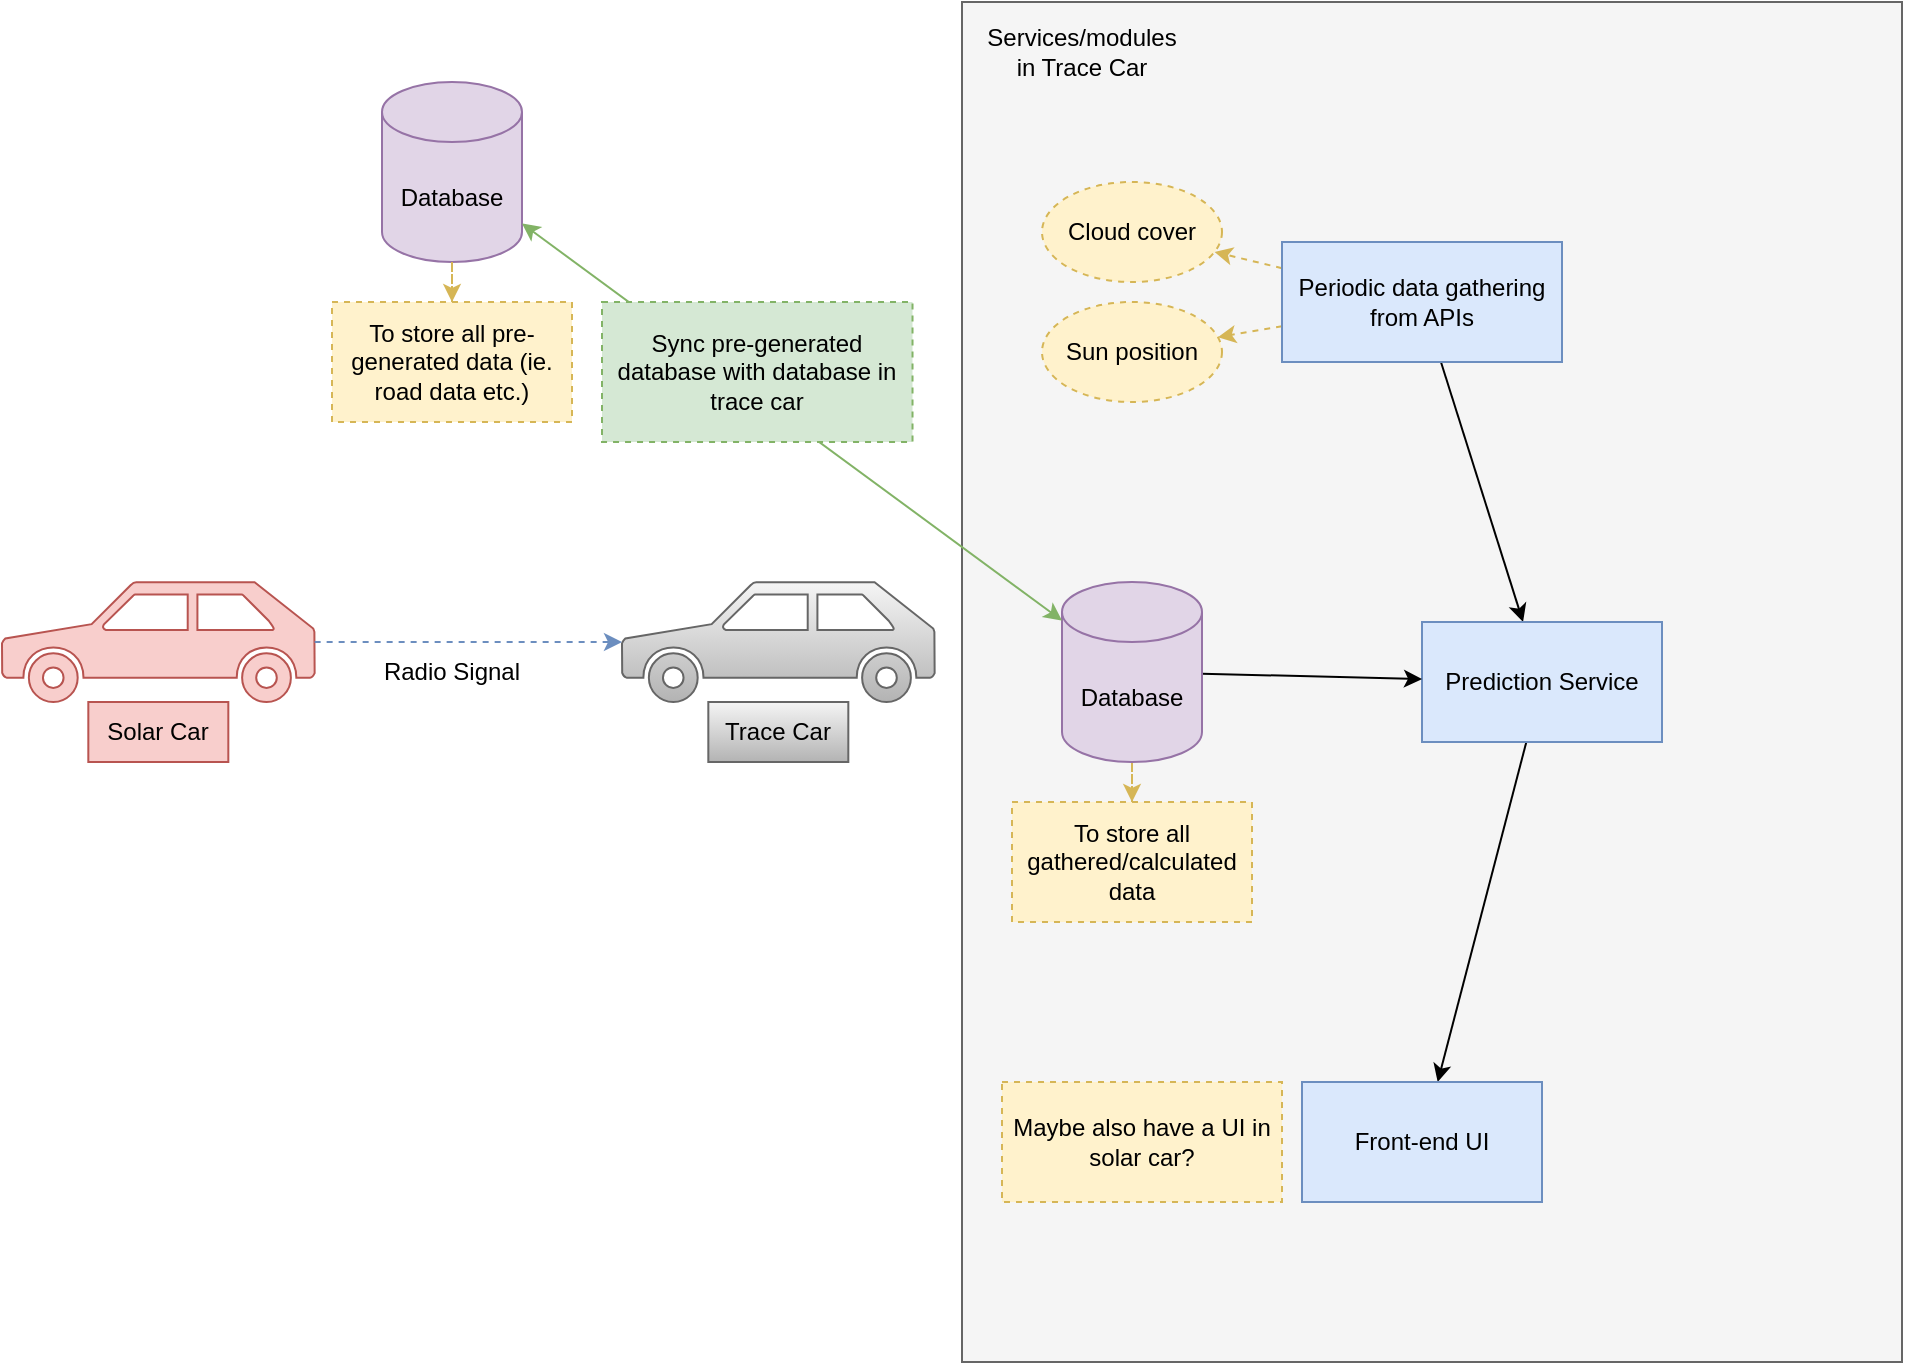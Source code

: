 <mxfile version="22.0.7" type="device">
  <diagram name="Page-1" id="FescH442izdNak3Ufxg8">
    <mxGraphModel dx="993" dy="538" grid="1" gridSize="10" guides="1" tooltips="1" connect="1" arrows="1" fold="1" page="1" pageScale="1" pageWidth="1000" pageHeight="700" math="0" shadow="0">
      <root>
        <mxCell id="0" />
        <mxCell id="1" parent="0" />
        <mxCell id="CgbwCL2m9wf1UKAfmp4F-8" value="" style="rounded=0;whiteSpace=wrap;html=1;fillColor=#f5f5f5;fontColor=#333333;strokeColor=#666666;" vertex="1" parent="1">
          <mxGeometry x="520" y="10" width="470" height="680" as="geometry" />
        </mxCell>
        <mxCell id="CgbwCL2m9wf1UKAfmp4F-2" value="" style="shape=mxgraph.signs.transportation.car_3;html=1;pointerEvents=1;fillColor=#f8cecc;strokeColor=#b85450;verticalLabelPosition=bottom;verticalAlign=top;align=center;" vertex="1" parent="1">
          <mxGeometry x="40" y="300" width="156.32" height="60" as="geometry" />
        </mxCell>
        <mxCell id="CgbwCL2m9wf1UKAfmp4F-3" value="" style="shape=mxgraph.signs.transportation.car_3;html=1;pointerEvents=1;fillColor=#f5f5f5;strokeColor=#666666;verticalLabelPosition=bottom;verticalAlign=top;align=center;gradientColor=#b3b3b3;" vertex="1" parent="1">
          <mxGeometry x="350" y="300" width="156.32" height="60" as="geometry" />
        </mxCell>
        <mxCell id="CgbwCL2m9wf1UKAfmp4F-4" value="" style="endArrow=classic;html=1;rounded=0;exitX=1;exitY=0.5;exitDx=0;exitDy=0;exitPerimeter=0;entryX=0;entryY=0.5;entryDx=0;entryDy=0;entryPerimeter=0;dashed=1;fillColor=#dae8fc;strokeColor=#6c8ebf;" edge="1" parent="1" source="CgbwCL2m9wf1UKAfmp4F-2" target="CgbwCL2m9wf1UKAfmp4F-3">
          <mxGeometry width="50" height="50" relative="1" as="geometry">
            <mxPoint x="280" y="360" as="sourcePoint" />
            <mxPoint x="520" y="320" as="targetPoint" />
          </mxGeometry>
        </mxCell>
        <mxCell id="CgbwCL2m9wf1UKAfmp4F-5" value="Solar Car" style="text;html=1;strokeColor=#b85450;fillColor=#f8cecc;align=center;verticalAlign=middle;whiteSpace=wrap;rounded=0;" vertex="1" parent="1">
          <mxGeometry x="83.16" y="360" width="70" height="30" as="geometry" />
        </mxCell>
        <mxCell id="CgbwCL2m9wf1UKAfmp4F-6" value="Trace Car" style="text;html=1;strokeColor=#666666;fillColor=#f5f5f5;align=center;verticalAlign=middle;whiteSpace=wrap;rounded=0;gradientColor=#b3b3b3;" vertex="1" parent="1">
          <mxGeometry x="393.16" y="360" width="70" height="30" as="geometry" />
        </mxCell>
        <mxCell id="CgbwCL2m9wf1UKAfmp4F-7" value="Radio Signal" style="text;html=1;strokeColor=none;fillColor=none;align=center;verticalAlign=middle;whiteSpace=wrap;rounded=0;" vertex="1" parent="1">
          <mxGeometry x="220" y="330" width="90" height="30" as="geometry" />
        </mxCell>
        <mxCell id="CgbwCL2m9wf1UKAfmp4F-9" value="Services/modules in Trace Car" style="text;html=1;strokeColor=none;fillColor=none;align=center;verticalAlign=middle;whiteSpace=wrap;rounded=0;" vertex="1" parent="1">
          <mxGeometry x="530" y="20" width="100" height="30" as="geometry" />
        </mxCell>
        <mxCell id="CgbwCL2m9wf1UKAfmp4F-13" style="rounded=0;orthogonalLoop=1;jettySize=auto;html=1;fillColor=#fff2cc;strokeColor=#d6b656;dashed=1;" edge="1" parent="1" source="CgbwCL2m9wf1UKAfmp4F-10" target="CgbwCL2m9wf1UKAfmp4F-12">
          <mxGeometry relative="1" as="geometry" />
        </mxCell>
        <mxCell id="CgbwCL2m9wf1UKAfmp4F-14" style="rounded=0;orthogonalLoop=1;jettySize=auto;html=1;fillColor=#fff2cc;strokeColor=#d6b656;dashed=1;" edge="1" parent="1" source="CgbwCL2m9wf1UKAfmp4F-10" target="CgbwCL2m9wf1UKAfmp4F-11">
          <mxGeometry relative="1" as="geometry" />
        </mxCell>
        <mxCell id="CgbwCL2m9wf1UKAfmp4F-28" style="rounded=0;orthogonalLoop=1;jettySize=auto;html=1;" edge="1" parent="1" source="CgbwCL2m9wf1UKAfmp4F-10" target="CgbwCL2m9wf1UKAfmp4F-15">
          <mxGeometry relative="1" as="geometry" />
        </mxCell>
        <mxCell id="CgbwCL2m9wf1UKAfmp4F-10" value="Periodic data gathering from APIs" style="rounded=0;whiteSpace=wrap;html=1;fillColor=#dae8fc;strokeColor=#6c8ebf;" vertex="1" parent="1">
          <mxGeometry x="680" y="130" width="140" height="60" as="geometry" />
        </mxCell>
        <mxCell id="CgbwCL2m9wf1UKAfmp4F-11" value="Cloud cover" style="ellipse;whiteSpace=wrap;html=1;fillColor=#fff2cc;strokeColor=#d6b656;dashed=1;" vertex="1" parent="1">
          <mxGeometry x="560" y="100" width="90" height="50" as="geometry" />
        </mxCell>
        <mxCell id="CgbwCL2m9wf1UKAfmp4F-12" value="Sun position" style="ellipse;whiteSpace=wrap;html=1;fillColor=#fff2cc;strokeColor=#d6b656;dashed=1;" vertex="1" parent="1">
          <mxGeometry x="560" y="160" width="90" height="50" as="geometry" />
        </mxCell>
        <mxCell id="CgbwCL2m9wf1UKAfmp4F-30" style="rounded=0;orthogonalLoop=1;jettySize=auto;html=1;" edge="1" parent="1" source="CgbwCL2m9wf1UKAfmp4F-15" target="CgbwCL2m9wf1UKAfmp4F-29">
          <mxGeometry relative="1" as="geometry" />
        </mxCell>
        <mxCell id="CgbwCL2m9wf1UKAfmp4F-15" value="Prediction Service" style="rounded=0;whiteSpace=wrap;html=1;fillColor=#dae8fc;strokeColor=#6c8ebf;" vertex="1" parent="1">
          <mxGeometry x="750" y="320" width="120" height="60" as="geometry" />
        </mxCell>
        <mxCell id="CgbwCL2m9wf1UKAfmp4F-18" style="edgeStyle=orthogonalEdgeStyle;rounded=0;orthogonalLoop=1;jettySize=auto;html=1;dashed=1;fillColor=#fff2cc;strokeColor=#d6b656;" edge="1" parent="1" source="CgbwCL2m9wf1UKAfmp4F-16" target="CgbwCL2m9wf1UKAfmp4F-17">
          <mxGeometry relative="1" as="geometry" />
        </mxCell>
        <mxCell id="CgbwCL2m9wf1UKAfmp4F-27" style="rounded=0;orthogonalLoop=1;jettySize=auto;html=1;" edge="1" parent="1" source="CgbwCL2m9wf1UKAfmp4F-16" target="CgbwCL2m9wf1UKAfmp4F-15">
          <mxGeometry relative="1" as="geometry" />
        </mxCell>
        <mxCell id="CgbwCL2m9wf1UKAfmp4F-16" value="Database" style="shape=cylinder3;whiteSpace=wrap;html=1;boundedLbl=1;backgroundOutline=1;size=15;fillColor=#e1d5e7;strokeColor=#9673a6;" vertex="1" parent="1">
          <mxGeometry x="570" y="300" width="70" height="90" as="geometry" />
        </mxCell>
        <mxCell id="CgbwCL2m9wf1UKAfmp4F-17" value="To store all gathered/calculated data" style="rounded=0;whiteSpace=wrap;html=1;fillColor=#fff2cc;strokeColor=#d6b656;dashed=1;" vertex="1" parent="1">
          <mxGeometry x="545" y="410" width="120" height="60" as="geometry" />
        </mxCell>
        <mxCell id="CgbwCL2m9wf1UKAfmp4F-19" value="Database" style="shape=cylinder3;whiteSpace=wrap;html=1;boundedLbl=1;backgroundOutline=1;size=15;fillColor=#e1d5e7;strokeColor=#9673a6;" vertex="1" parent="1">
          <mxGeometry x="230" y="50" width="70" height="90" as="geometry" />
        </mxCell>
        <mxCell id="CgbwCL2m9wf1UKAfmp4F-21" style="edgeStyle=orthogonalEdgeStyle;rounded=0;orthogonalLoop=1;jettySize=auto;html=1;dashed=1;fillColor=#fff2cc;strokeColor=#d6b656;" edge="1" parent="1" target="CgbwCL2m9wf1UKAfmp4F-22" source="CgbwCL2m9wf1UKAfmp4F-19">
          <mxGeometry relative="1" as="geometry">
            <mxPoint x="180" y="170" as="sourcePoint" />
          </mxGeometry>
        </mxCell>
        <mxCell id="CgbwCL2m9wf1UKAfmp4F-22" value="To store all pre-generated data (ie. road data etc.)" style="rounded=0;whiteSpace=wrap;html=1;fillColor=#fff2cc;strokeColor=#d6b656;dashed=1;" vertex="1" parent="1">
          <mxGeometry x="205" y="160" width="120" height="60" as="geometry" />
        </mxCell>
        <mxCell id="CgbwCL2m9wf1UKAfmp4F-23" style="rounded=0;orthogonalLoop=1;jettySize=auto;html=1;startArrow=classic;startFill=1;strokeColor=#82b366;fillColor=#d5e8d4;" edge="1" parent="1" source="CgbwCL2m9wf1UKAfmp4F-19" target="CgbwCL2m9wf1UKAfmp4F-16">
          <mxGeometry relative="1" as="geometry" />
        </mxCell>
        <mxCell id="CgbwCL2m9wf1UKAfmp4F-25" value="Sync pre-generated database with database in trace car" style="rounded=0;whiteSpace=wrap;html=1;fillColor=#d5e8d4;strokeColor=#82b366;dashed=1;" vertex="1" parent="1">
          <mxGeometry x="340" y="160" width="155.26" height="70" as="geometry" />
        </mxCell>
        <mxCell id="CgbwCL2m9wf1UKAfmp4F-29" value="Front-end UI" style="rounded=0;whiteSpace=wrap;html=1;fillColor=#dae8fc;strokeColor=#6c8ebf;" vertex="1" parent="1">
          <mxGeometry x="690" y="550" width="120" height="60" as="geometry" />
        </mxCell>
        <mxCell id="CgbwCL2m9wf1UKAfmp4F-31" value="Maybe also have a UI in solar car?" style="rounded=0;whiteSpace=wrap;html=1;fillColor=#fff2cc;strokeColor=#d6b656;dashed=1;" vertex="1" parent="1">
          <mxGeometry x="540" y="550" width="140" height="60" as="geometry" />
        </mxCell>
      </root>
    </mxGraphModel>
  </diagram>
</mxfile>
